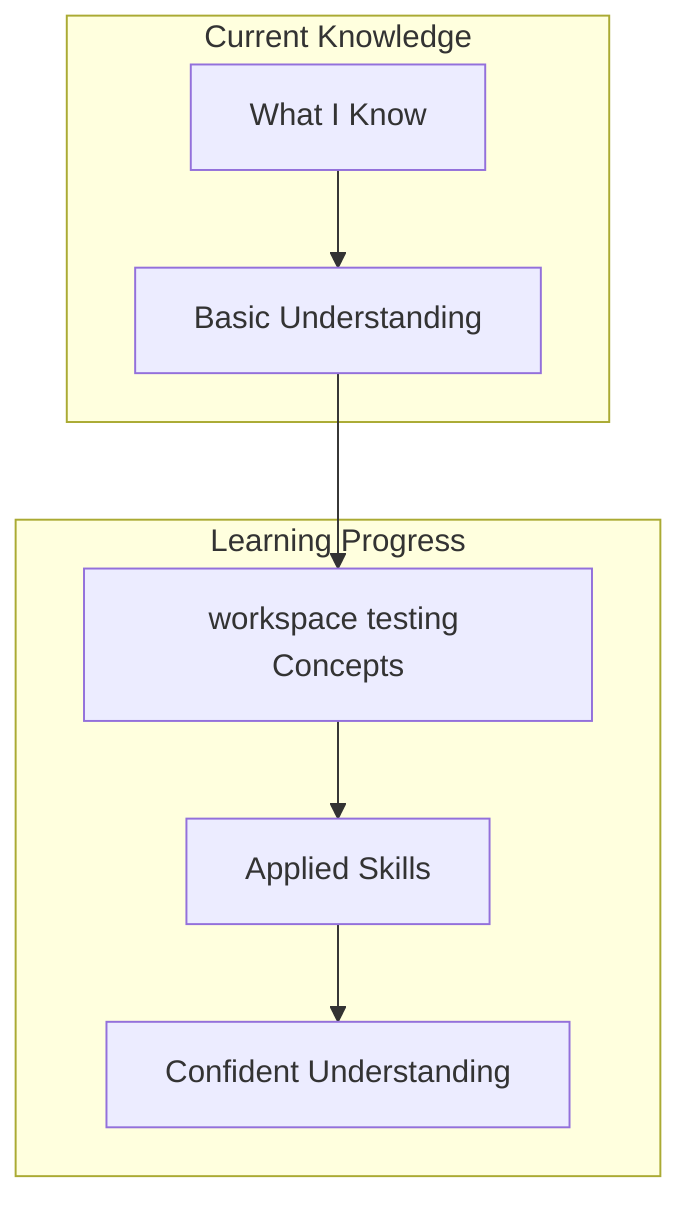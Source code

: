 graph TD
    subgraph "Current Knowledge"
        Known["What I Know"]
        Known --> Basics["Basic Understanding"]
    end
    
    subgraph "Learning Progress"
        Basics --> Learning["workspace testing Concepts"]
        Learning --> Practicing["Applied Skills"]
        Practicing --> Confident["Confident Understanding"]
    end
    
    %% This tracks actual knowledge mastery
    %% Updated as user demonstrates understanding